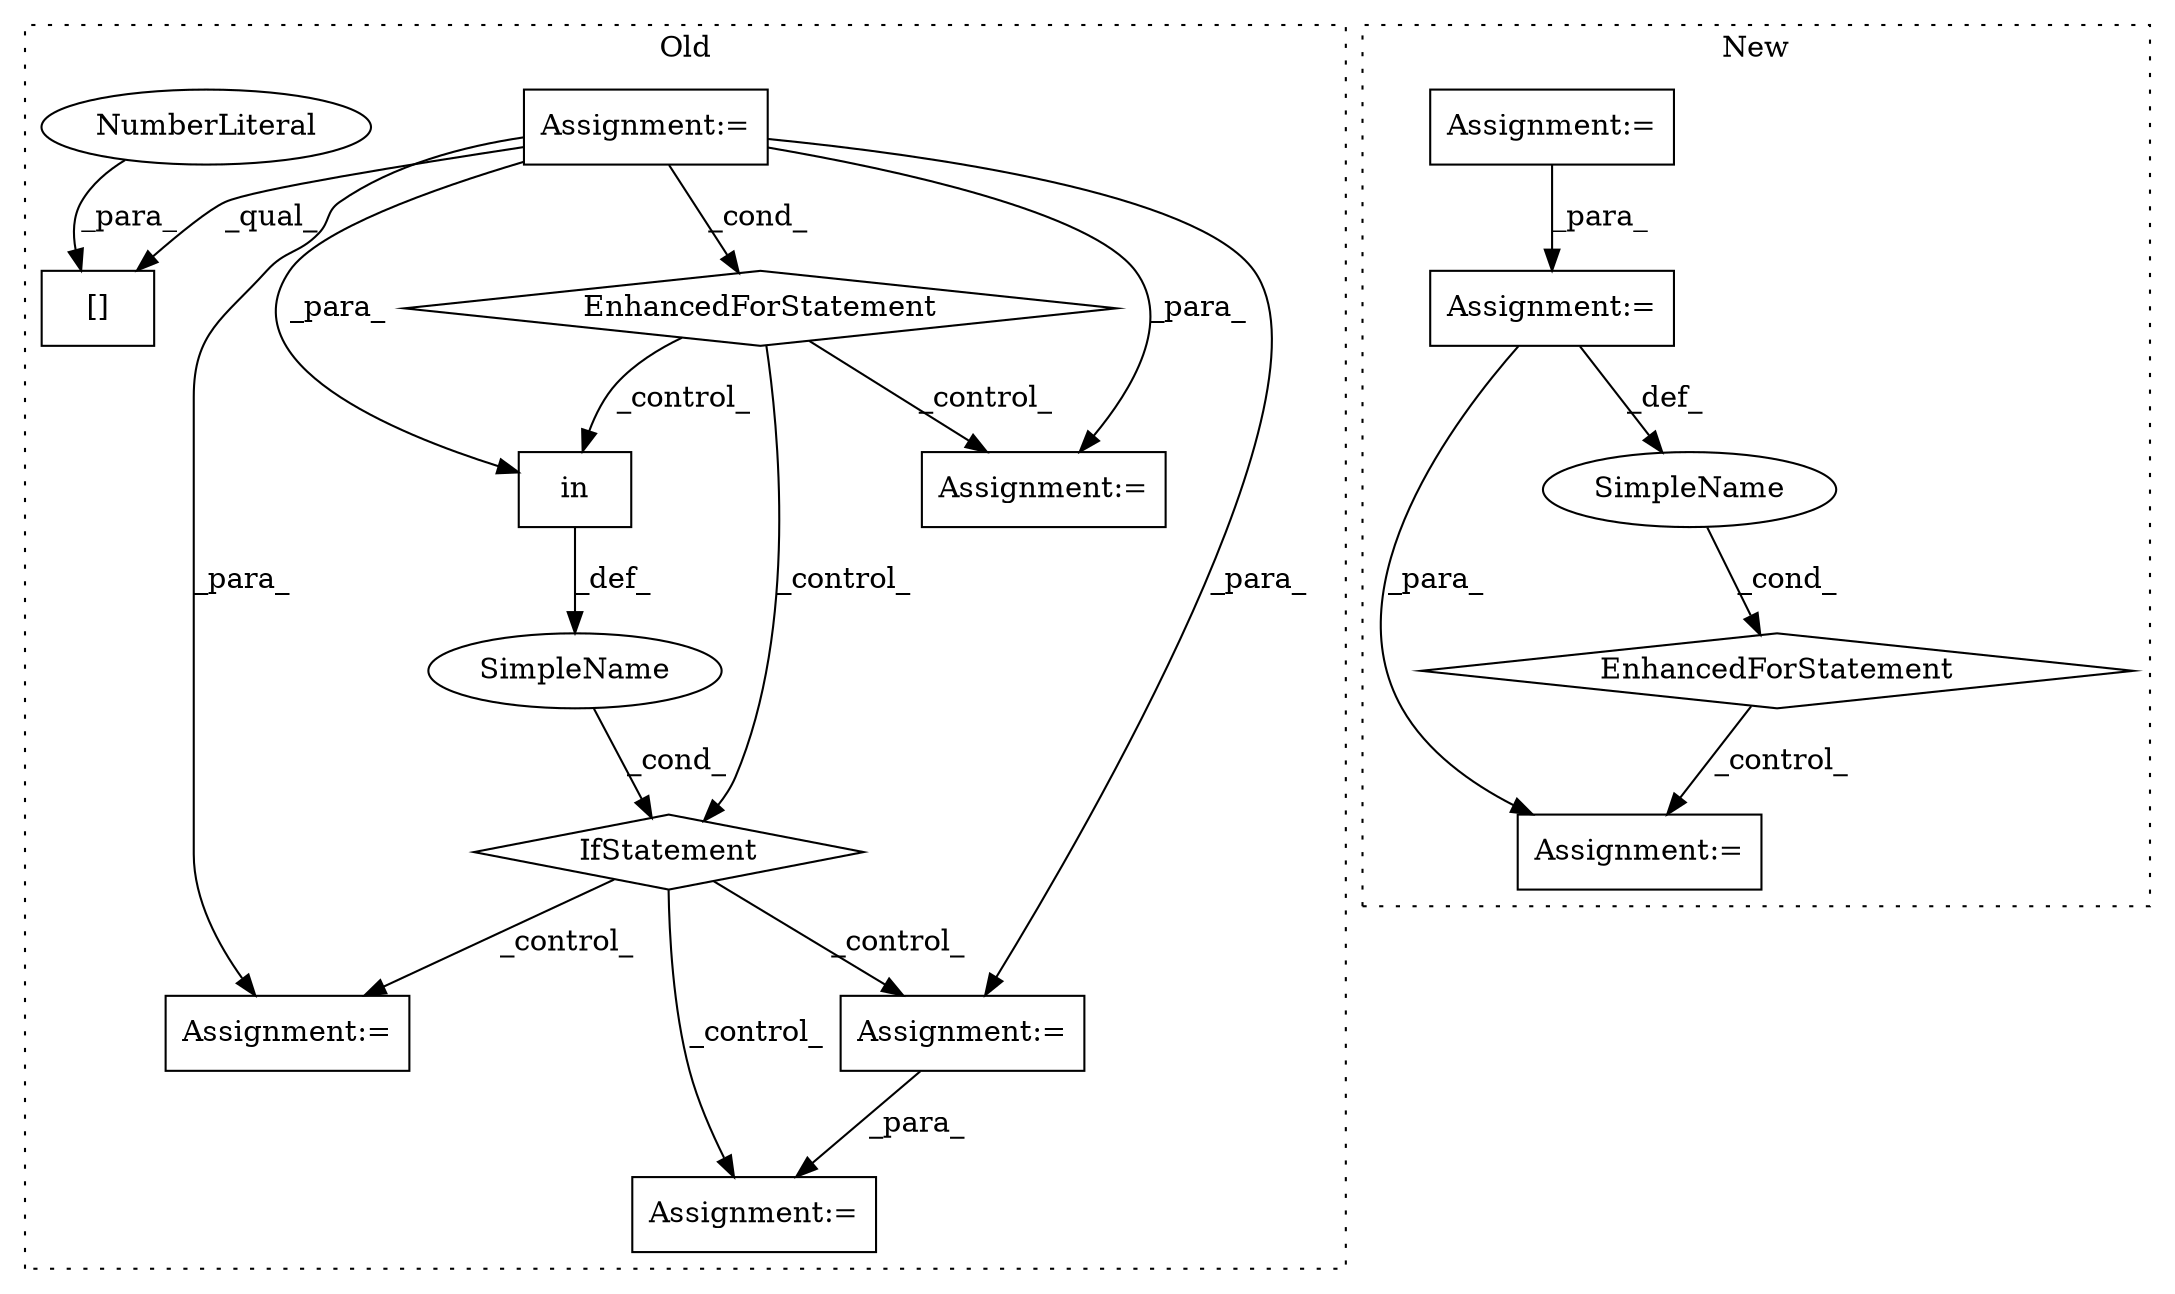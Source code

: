 digraph G {
subgraph cluster0 {
1 [label="in" a="105" s="5875" l="18" shape="box"];
4 [label="IfStatement" a="25" s="5847,6005" l="4,2" shape="diamond"];
5 [label="Assignment:=" a="7" s="6193" l="1" shape="box"];
6 [label="SimpleName" a="42" s="" l="" shape="ellipse"];
9 [label="Assignment:=" a="7" s="6040" l="1" shape="box"];
11 [label="EnhancedForStatement" a="70" s="5643,5718" l="53,2" shape="diamond"];
12 [label="Assignment:=" a="7" s="5643,5718" l="53,2" shape="box"];
13 [label="[]" a="2" s="5737,5746" l="8,1" shape="box"];
14 [label="NumberLiteral" a="34" s="5745" l="1" shape="ellipse"];
15 [label="Assignment:=" a="7" s="5736" l="1" shape="box"];
16 [label="Assignment:=" a="7" s="6083" l="1" shape="box"];
label = "Old";
style="dotted";
}
subgraph cluster1 {
2 [label="EnhancedForStatement" a="70" s="5607,5721" l="53,2" shape="diamond"];
3 [label="Assignment:=" a="7" s="5607,5721" l="53,2" shape="box"];
7 [label="Assignment:=" a="7" s="5782" l="2" shape="box"];
8 [label="SimpleName" a="42" s="5676" l="5" shape="ellipse"];
10 [label="Assignment:=" a="7" s="5436" l="1" shape="box"];
label = "New";
style="dotted";
}
1 -> 6 [label="_def_"];
2 -> 7 [label="_control_"];
3 -> 8 [label="_def_"];
3 -> 7 [label="_para_"];
4 -> 9 [label="_control_"];
4 -> 16 [label="_control_"];
4 -> 5 [label="_control_"];
6 -> 4 [label="_cond_"];
8 -> 2 [label="_cond_"];
9 -> 16 [label="_para_"];
10 -> 3 [label="_para_"];
11 -> 4 [label="_control_"];
11 -> 15 [label="_control_"];
11 -> 1 [label="_control_"];
12 -> 9 [label="_para_"];
12 -> 15 [label="_para_"];
12 -> 1 [label="_para_"];
12 -> 13 [label="_qual_"];
12 -> 5 [label="_para_"];
12 -> 11 [label="_cond_"];
14 -> 13 [label="_para_"];
}
